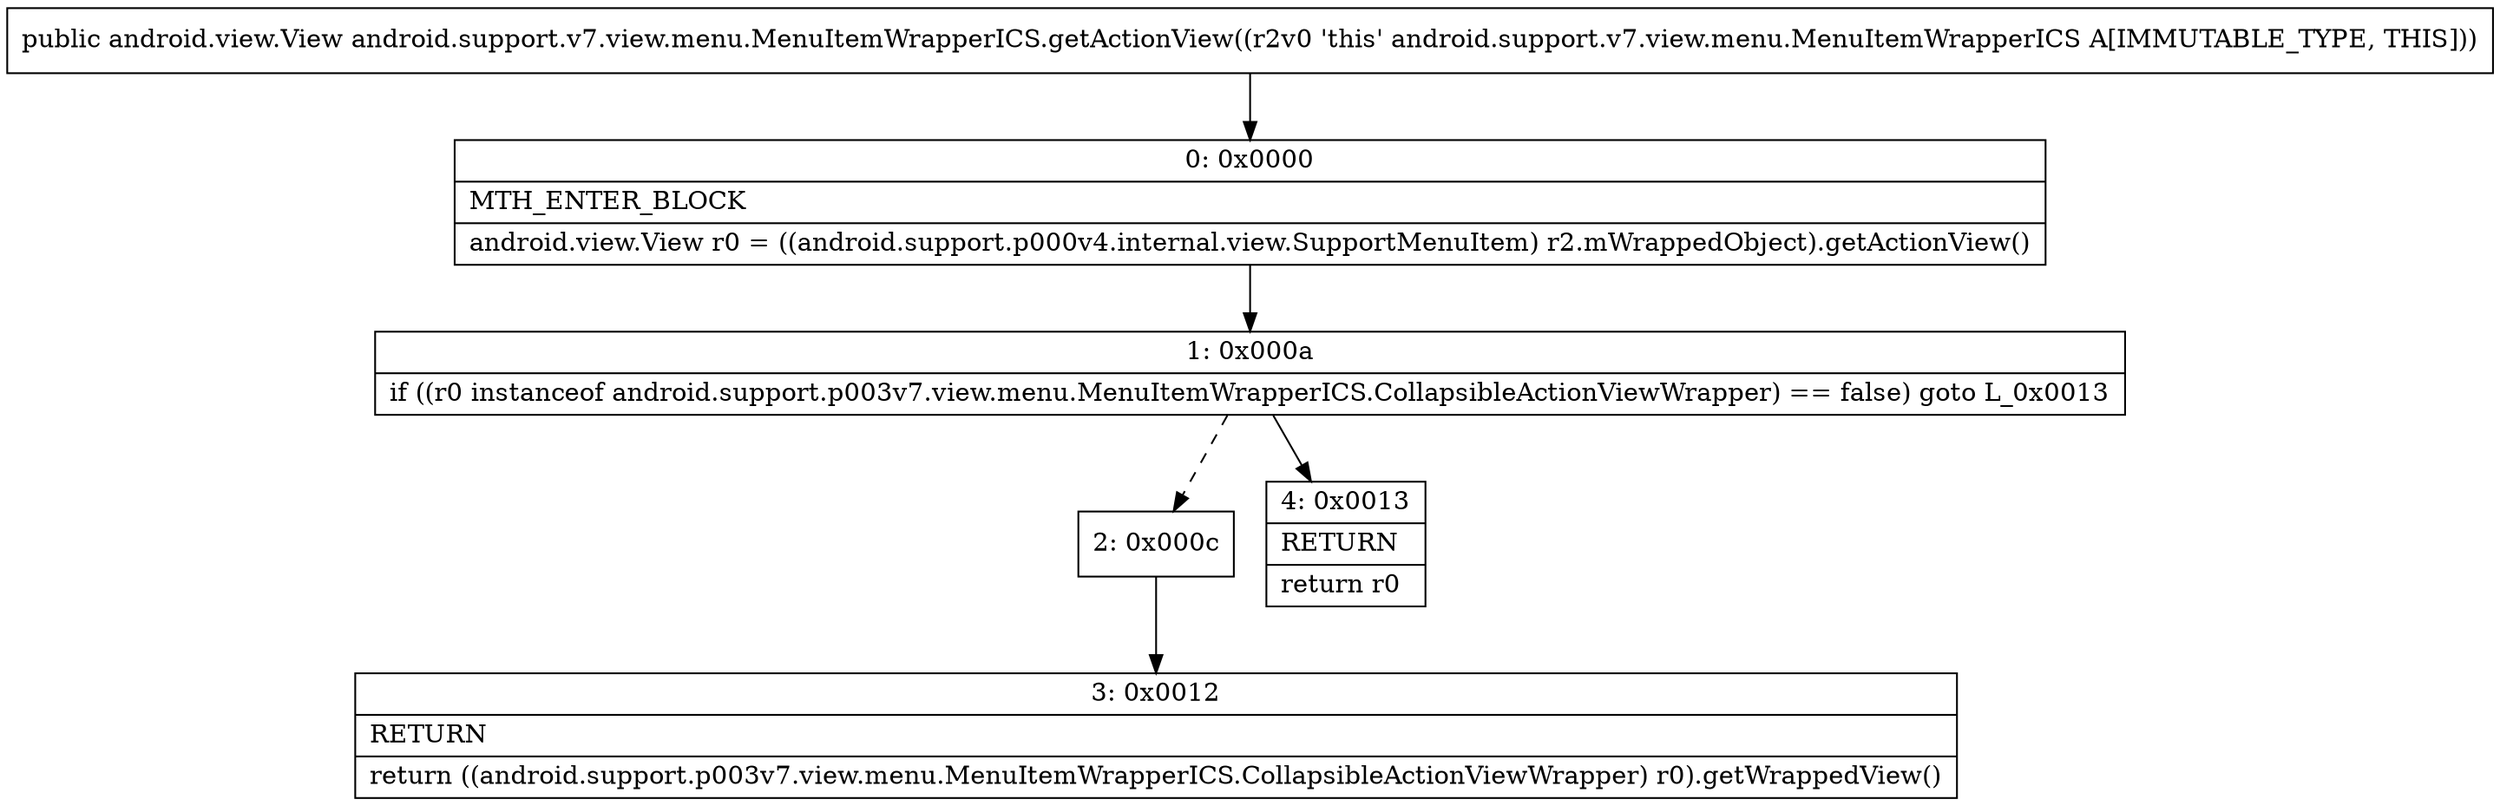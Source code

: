 digraph "CFG forandroid.support.v7.view.menu.MenuItemWrapperICS.getActionView()Landroid\/view\/View;" {
Node_0 [shape=record,label="{0\:\ 0x0000|MTH_ENTER_BLOCK\l|android.view.View r0 = ((android.support.p000v4.internal.view.SupportMenuItem) r2.mWrappedObject).getActionView()\l}"];
Node_1 [shape=record,label="{1\:\ 0x000a|if ((r0 instanceof android.support.p003v7.view.menu.MenuItemWrapperICS.CollapsibleActionViewWrapper) == false) goto L_0x0013\l}"];
Node_2 [shape=record,label="{2\:\ 0x000c}"];
Node_3 [shape=record,label="{3\:\ 0x0012|RETURN\l|return ((android.support.p003v7.view.menu.MenuItemWrapperICS.CollapsibleActionViewWrapper) r0).getWrappedView()\l}"];
Node_4 [shape=record,label="{4\:\ 0x0013|RETURN\l|return r0\l}"];
MethodNode[shape=record,label="{public android.view.View android.support.v7.view.menu.MenuItemWrapperICS.getActionView((r2v0 'this' android.support.v7.view.menu.MenuItemWrapperICS A[IMMUTABLE_TYPE, THIS])) }"];
MethodNode -> Node_0;
Node_0 -> Node_1;
Node_1 -> Node_2[style=dashed];
Node_1 -> Node_4;
Node_2 -> Node_3;
}

